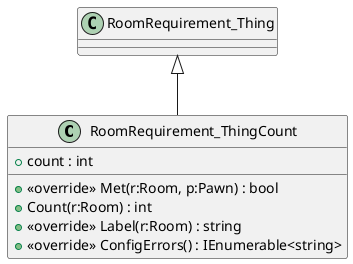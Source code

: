 @startuml
class RoomRequirement_ThingCount {
    + count : int
    + <<override>> Met(r:Room, p:Pawn) : bool
    + Count(r:Room) : int
    + <<override>> Label(r:Room) : string
    + <<override>> ConfigErrors() : IEnumerable<string>
}
RoomRequirement_Thing <|-- RoomRequirement_ThingCount
@enduml

